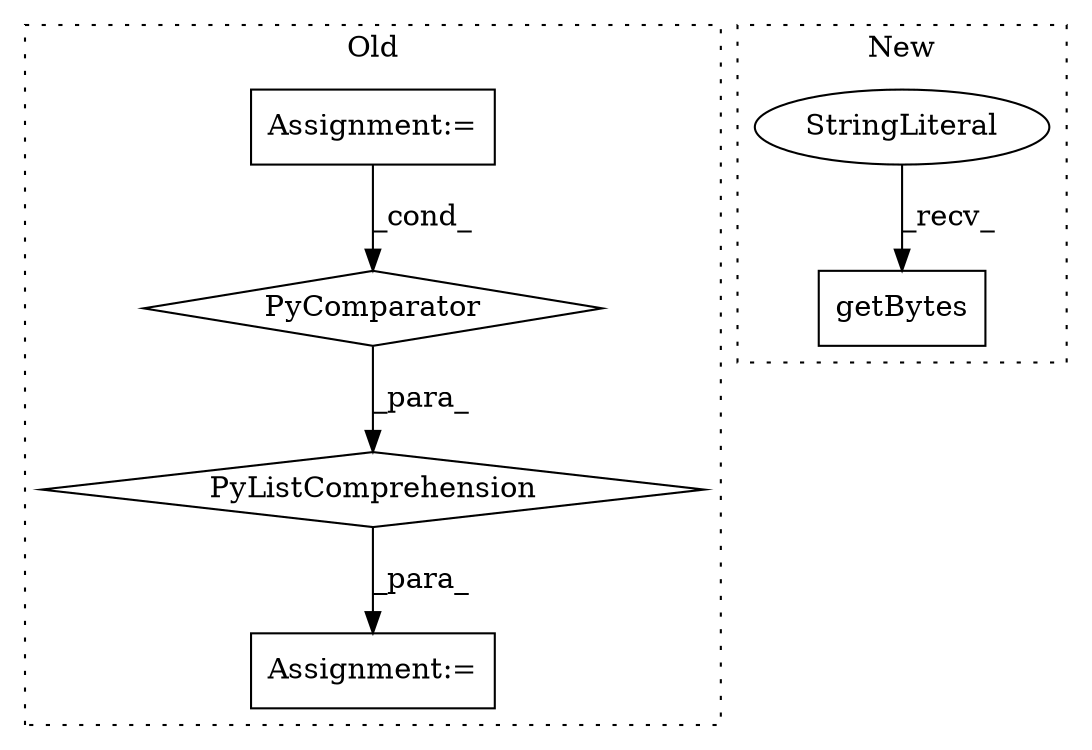 digraph G {
subgraph cluster0 {
1 [label="PyComparator" a="113" s="1566" l="177" shape="diamond"];
3 [label="PyListComprehension" a="109" s="1498" l="253" shape="diamond"];
5 [label="Assignment:=" a="7" s="1566" l="177" shape="box"];
6 [label="Assignment:=" a="7" s="1486" l="12" shape="box"];
label = "Old";
style="dotted";
}
subgraph cluster1 {
2 [label="getBytes" a="32" s="2033" l="10" shape="box"];
4 [label="StringLiteral" a="45" s="2020" l="12" shape="ellipse"];
label = "New";
style="dotted";
}
1 -> 3 [label="_para_"];
3 -> 6 [label="_para_"];
4 -> 2 [label="_recv_"];
5 -> 1 [label="_cond_"];
}